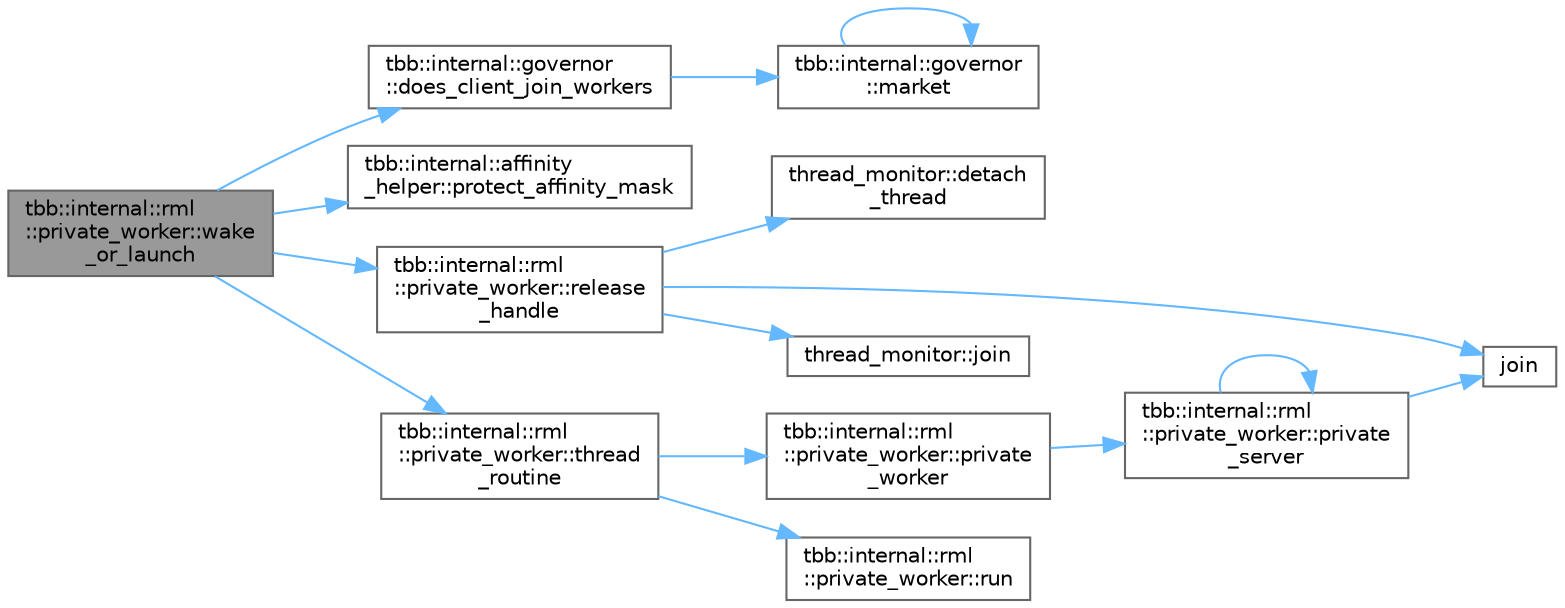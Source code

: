 digraph "tbb::internal::rml::private_worker::wake_or_launch"
{
 // LATEX_PDF_SIZE
  bgcolor="transparent";
  edge [fontname=Helvetica,fontsize=10,labelfontname=Helvetica,labelfontsize=10];
  node [fontname=Helvetica,fontsize=10,shape=box,height=0.2,width=0.4];
  rankdir="LR";
  Node1 [id="Node000001",label="tbb::internal::rml\l::private_worker::wake\l_or_launch",height=0.2,width=0.4,color="gray40", fillcolor="grey60", style="filled", fontcolor="black",tooltip="Wake up associated thread (or launch a thread if there is none)"];
  Node1 -> Node2 [id="edge1_Node000001_Node000002",color="steelblue1",style="solid",tooltip=" "];
  Node2 [id="Node000002",label="tbb::internal::governor\l::does_client_join_workers",height=0.2,width=0.4,color="grey40", fillcolor="white", style="filled",URL="$classtbb_1_1internal_1_1governor.html#a43c19dfa41213a92de3da1d0841cbf5a",tooltip=" "];
  Node2 -> Node3 [id="edge2_Node000002_Node000003",color="steelblue1",style="solid",tooltip=" "];
  Node3 [id="Node000003",label="tbb::internal::governor\l::market",height=0.2,width=0.4,color="grey40", fillcolor="white", style="filled",URL="$classtbb_1_1internal_1_1governor.html#ad285005b97c0c084157a6be5e6e0f2ee",tooltip=" "];
  Node3 -> Node3 [id="edge3_Node000003_Node000003",color="steelblue1",style="solid",tooltip=" "];
  Node1 -> Node4 [id="edge4_Node000001_Node000004",color="steelblue1",style="solid",tooltip=" "];
  Node4 [id="Node000004",label="tbb::internal::affinity\l_helper::protect_affinity_mask",height=0.2,width=0.4,color="grey40", fillcolor="white", style="filled",URL="$classtbb_1_1internal_1_1affinity__helper.html#a11acc19303b90ef5c4ee72c4a536ad98",tooltip=" "];
  Node1 -> Node5 [id="edge5_Node000001_Node000005",color="steelblue1",style="solid",tooltip=" "];
  Node5 [id="Node000005",label="tbb::internal::rml\l::private_worker::release\l_handle",height=0.2,width=0.4,color="grey40", fillcolor="white", style="filled",URL="$classtbb_1_1internal_1_1rml_1_1private__worker.html#a6e4301e948ea0fe1b57b4f5f3ec9375a",tooltip=" "];
  Node5 -> Node6 [id="edge6_Node000005_Node000006",color="steelblue1",style="solid",tooltip=" "];
  Node6 [id="Node000006",label="thread_monitor::detach\l_thread",height=0.2,width=0.4,color="grey40", fillcolor="white", style="filled",URL="$classthread__monitor.html#aaec978fb92f21dd1823401f7fd1d6f24",tooltip="Detach thread"];
  Node5 -> Node7 [id="edge7_Node000005_Node000007",color="steelblue1",style="solid",tooltip=" "];
  Node7 [id="Node000007",label="join",height=0.2,width=0.4,color="grey40", fillcolor="white", style="filled",URL="$bundled_2ranges_8h.html#a703e3555a519a55eae7986580660994c",tooltip=" "];
  Node5 -> Node8 [id="edge8_Node000005_Node000008",color="steelblue1",style="solid",tooltip=" "];
  Node8 [id="Node000008",label="thread_monitor::join",height=0.2,width=0.4,color="grey40", fillcolor="white", style="filled",URL="$classthread__monitor.html#a2be9fe6a3ec89c83442b2acd31d87df7",tooltip="Join thread"];
  Node1 -> Node9 [id="edge9_Node000001_Node000009",color="steelblue1",style="solid",tooltip=" "];
  Node9 [id="Node000009",label="tbb::internal::rml\l::private_worker::thread\l_routine",height=0.2,width=0.4,color="grey40", fillcolor="white", style="filled",URL="$classtbb_1_1internal_1_1rml_1_1private__worker.html#a70d97a45a6aa80d21f193f1aabe631a0",tooltip=" "];
  Node9 -> Node10 [id="edge10_Node000009_Node000010",color="steelblue1",style="solid",tooltip=" "];
  Node10 [id="Node000010",label="tbb::internal::rml\l::private_worker::private\l_worker",height=0.2,width=0.4,color="grey40", fillcolor="white", style="filled",URL="$classtbb_1_1internal_1_1rml_1_1private__worker.html#aabf8c53453ec333ca4efcd3902cd5edc",tooltip=" "];
  Node10 -> Node11 [id="edge11_Node000010_Node000011",color="steelblue1",style="solid",tooltip=" "];
  Node11 [id="Node000011",label="tbb::internal::rml\l::private_worker::private\l_server",height=0.2,width=0.4,color="grey40", fillcolor="white", style="filled",URL="$classtbb_1_1internal_1_1rml_1_1private__worker.html#ab2148ff648505b5cfc4e67de39af10e8",tooltip=" "];
  Node11 -> Node7 [id="edge12_Node000011_Node000007",color="steelblue1",style="solid",tooltip=" "];
  Node11 -> Node11 [id="edge13_Node000011_Node000011",color="steelblue1",style="solid",tooltip=" "];
  Node9 -> Node12 [id="edge14_Node000009_Node000012",color="steelblue1",style="solid",tooltip=" "];
  Node12 [id="Node000012",label="tbb::internal::rml\l::private_worker::run",height=0.2,width=0.4,color="grey40", fillcolor="white", style="filled",URL="$classtbb_1_1internal_1_1rml_1_1private__worker.html#acfcd50e891e9815c7fb5c7422ee62a9f",tooltip="Actions executed by the associated thread"];
}
